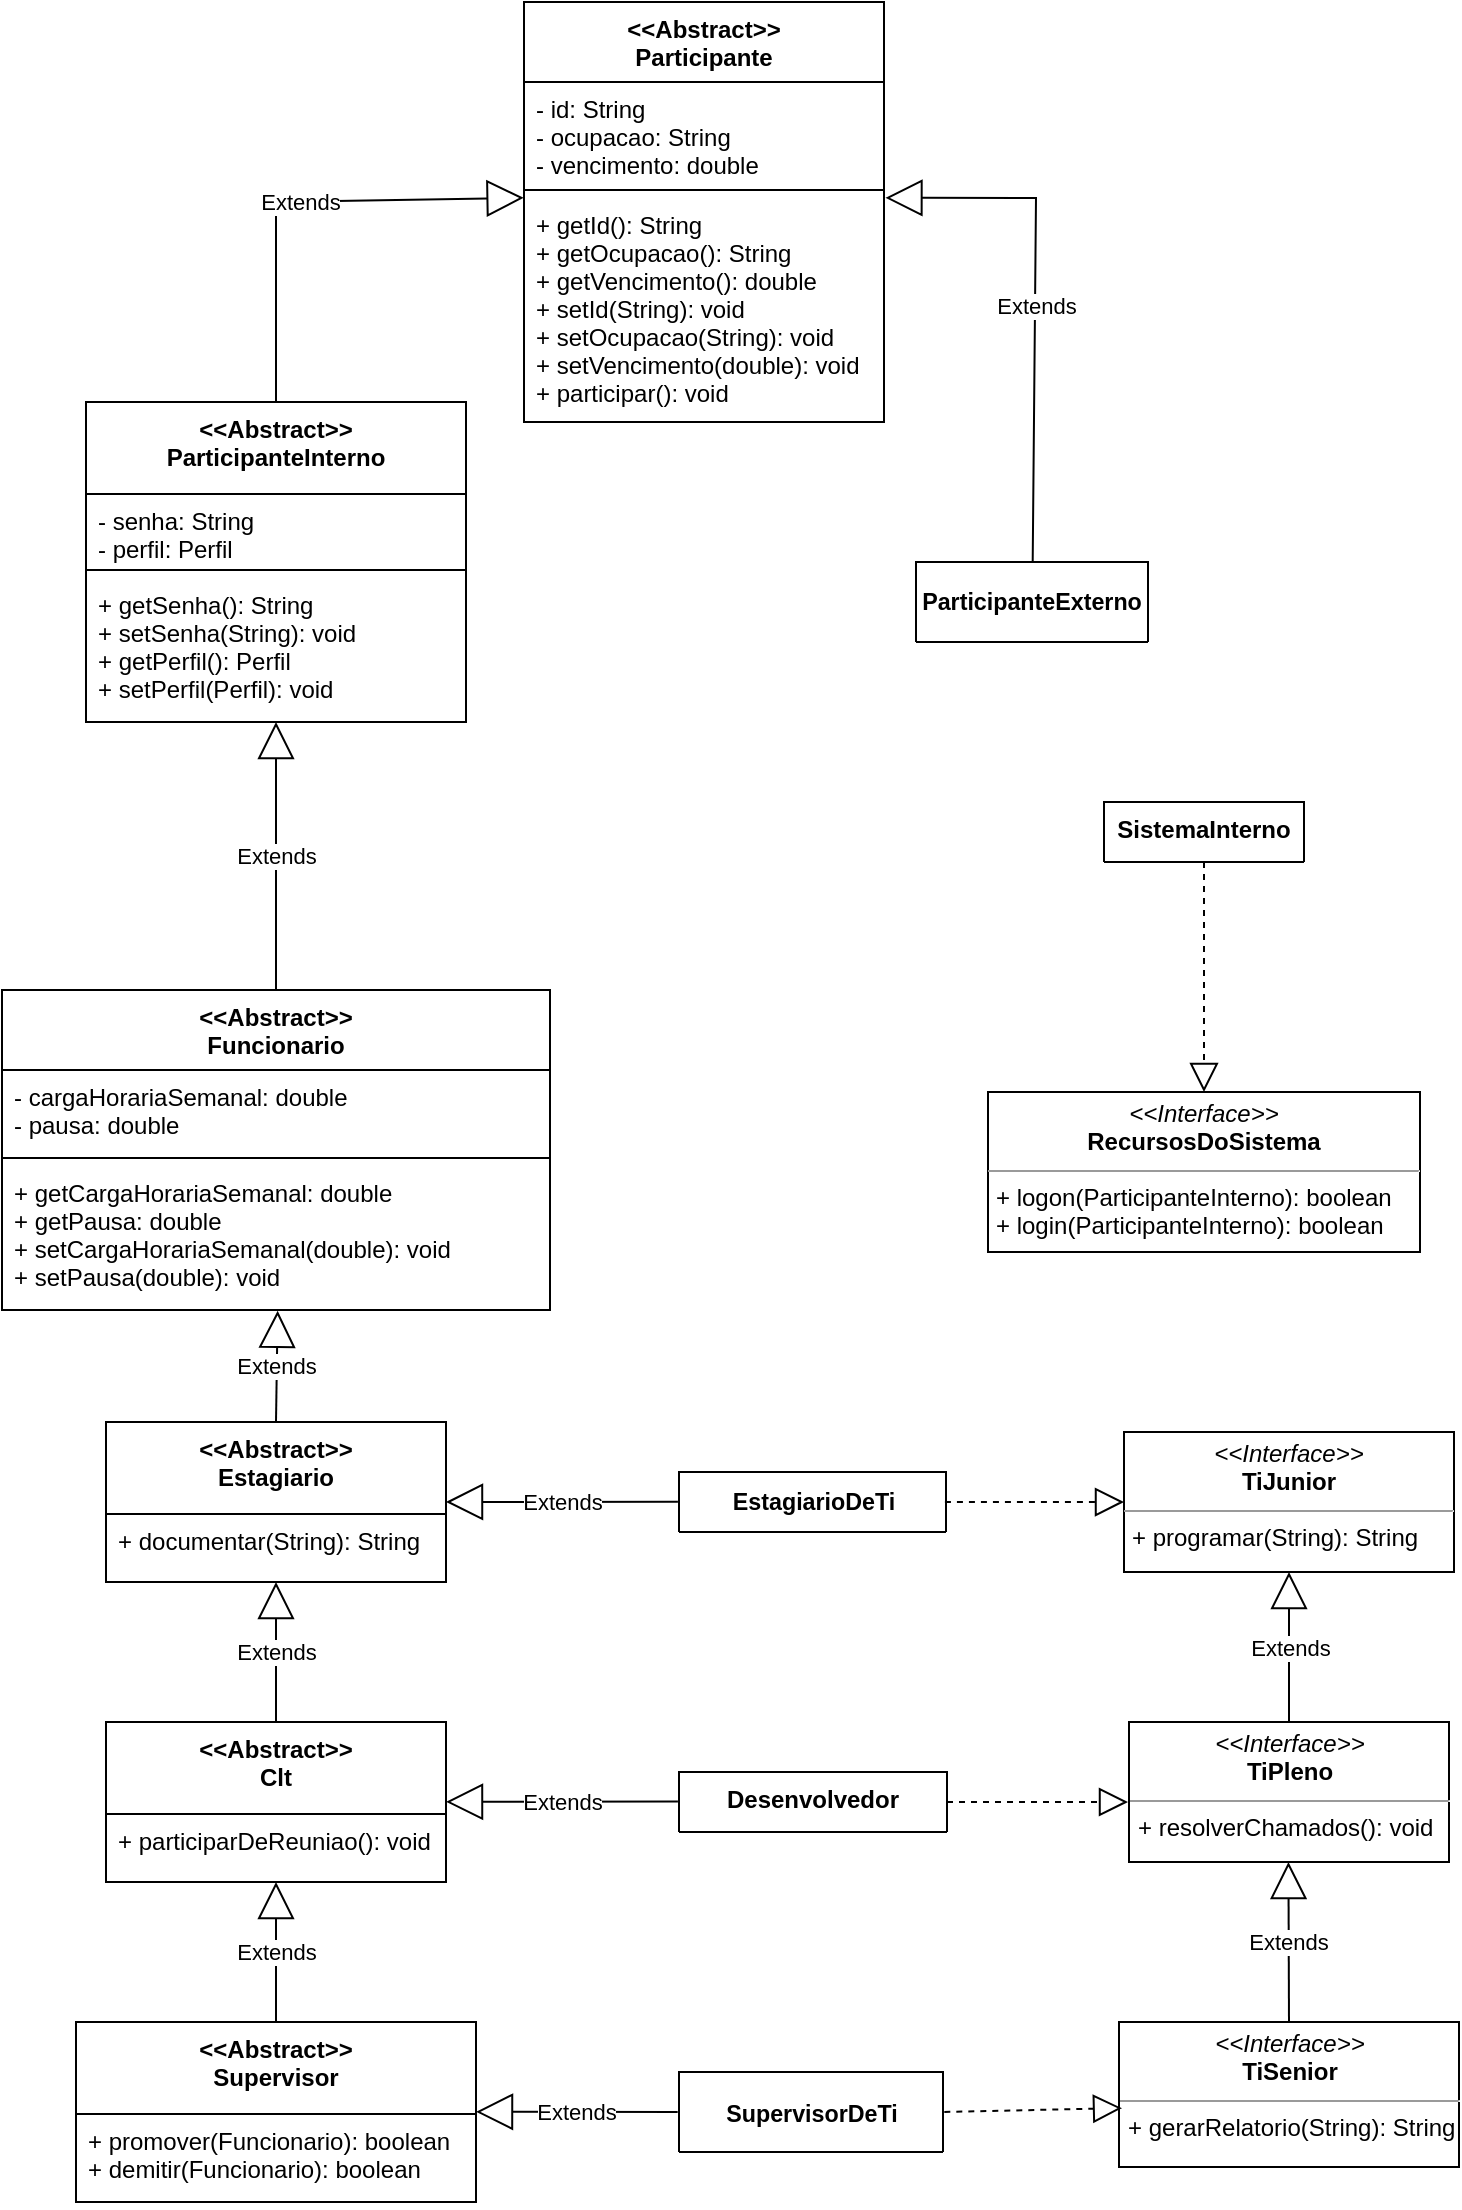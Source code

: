 <mxfile version="20.8.16" type="device"><diagram name="Página-1" id="Página-1"><mxGraphModel dx="1418" dy="838" grid="1" gridSize="10" guides="1" tooltips="1" connect="1" arrows="1" fold="1" page="1" pageScale="1" pageWidth="827" pageHeight="1169" math="0" shadow="0"><root><mxCell id="0"/><mxCell id="1" parent="0"/><UserObject label="&lt;div style=&quot;&quot;&gt;&lt;span style=&quot;font-size: 11.64px;&quot;&gt;&lt;b&gt;ParticipanteExterno&lt;/b&gt;&lt;/span&gt;&lt;/div&gt;" tags="Background" id="7"><mxCell style="verticalAlign=middle;align=center;vsdxID=5;fillColor=#ffffff;gradientColor=none;shape=stencil(UzV2Ls5ILEhVNTIoLinKz04tz0wpyVA1dlE1MsrMy0gtyiwBslSNXVWNndPyi1LTi/JL81Ig/IJEkEoQKze/DGRCBUSfAUiHkUElhGdoAOG7QZTmZObhVIpHIcwUMpSiOQDIQDg8LTMnB+JvuDwVfEWKC9BsBzLQgxkoBIkiY1cA);strokeColor=#000000;spacingTop=-3;spacingBottom=-3;spacingLeft=-3;spacingRight=-3;points=[];labelBackgroundColor=none;rounded=0;html=1;whiteSpace=wrap;" parent="1" vertex="1"><mxGeometry x="554" y="280" width="116" height="40" as="geometry"/></mxCell></UserObject><mxCell id="18" parent="1" vertex="1"><mxGeometry x="416.5" y="570" as="geometry"/></mxCell><mxCell id="uLGphYnBeGPU7LkEW4Xn-29" value="&lt;&lt;Abstract&gt;&gt;&#10;Participante" style="swimlane;fontStyle=1;align=center;verticalAlign=top;childLayout=stackLayout;horizontal=1;startSize=40;horizontalStack=0;resizeParent=1;resizeParentMax=0;resizeLast=0;collapsible=1;marginBottom=0;" parent="1" vertex="1"><mxGeometry x="358" width="180" height="210" as="geometry"/></mxCell><mxCell id="uLGphYnBeGPU7LkEW4Xn-30" value="- id: String&#10;- ocupacao: String&#10;- vencimento: double" style="text;strokeColor=none;fillColor=none;align=left;verticalAlign=top;spacingLeft=4;spacingRight=4;overflow=hidden;rotatable=0;points=[[0,0.5],[1,0.5]];portConstraint=eastwest;" parent="uLGphYnBeGPU7LkEW4Xn-29" vertex="1"><mxGeometry y="40" width="180" height="50" as="geometry"/></mxCell><mxCell id="uLGphYnBeGPU7LkEW4Xn-31" value="" style="line;strokeWidth=1;fillColor=none;align=left;verticalAlign=middle;spacingTop=-1;spacingLeft=3;spacingRight=3;rotatable=0;labelPosition=right;points=[];portConstraint=eastwest;strokeColor=inherit;" parent="uLGphYnBeGPU7LkEW4Xn-29" vertex="1"><mxGeometry y="90" width="180" height="8" as="geometry"/></mxCell><mxCell id="uLGphYnBeGPU7LkEW4Xn-32" value="+ getId(): String&#10;+ getOcupacao(): String&#10;+ getVencimento(): double&#10;+ setId(String): void&#10;+ setOcupacao(String): void&#10;+ setVencimento(double): void&#10;+ participar(): void" style="text;strokeColor=none;fillColor=none;align=left;verticalAlign=top;spacingLeft=4;spacingRight=4;overflow=hidden;rotatable=0;points=[[0,0.5],[1,0.5]];portConstraint=eastwest;" parent="uLGphYnBeGPU7LkEW4Xn-29" vertex="1"><mxGeometry y="98" width="180" height="112" as="geometry"/></mxCell><mxCell id="uLGphYnBeGPU7LkEW4Xn-45" value="SistemaInterno" style="swimlane;fontStyle=1;align=center;verticalAlign=top;childLayout=stackLayout;horizontal=1;startSize=40;horizontalStack=0;resizeParent=1;resizeParentMax=0;resizeLast=0;collapsible=1;marginBottom=0;" parent="1" vertex="1"><mxGeometry x="648" y="400" width="100" height="30" as="geometry"/></mxCell><mxCell id="h6HXLUseZMZKks0XLgMp-23" value="&lt;&lt;Abstract&gt;&gt;&#10;ParticipanteInterno" style="swimlane;fontStyle=1;align=center;verticalAlign=top;childLayout=stackLayout;horizontal=1;startSize=46;horizontalStack=0;resizeParent=1;resizeParentMax=0;resizeLast=0;collapsible=1;marginBottom=0;" parent="1" vertex="1"><mxGeometry x="139" y="200" width="190" height="160" as="geometry"/></mxCell><mxCell id="h6HXLUseZMZKks0XLgMp-24" value="- senha: String&#10;- perfil: Perfil" style="text;strokeColor=none;fillColor=none;align=left;verticalAlign=top;spacingLeft=4;spacingRight=4;overflow=hidden;rotatable=0;points=[[0,0.5],[1,0.5]];portConstraint=eastwest;" parent="h6HXLUseZMZKks0XLgMp-23" vertex="1"><mxGeometry y="46" width="190" height="34" as="geometry"/></mxCell><mxCell id="h6HXLUseZMZKks0XLgMp-25" value="" style="line;strokeWidth=1;fillColor=none;align=left;verticalAlign=middle;spacingTop=-1;spacingLeft=3;spacingRight=3;rotatable=0;labelPosition=right;points=[];portConstraint=eastwest;strokeColor=inherit;" parent="h6HXLUseZMZKks0XLgMp-23" vertex="1"><mxGeometry y="80" width="190" height="8" as="geometry"/></mxCell><mxCell id="h6HXLUseZMZKks0XLgMp-26" value="+ getSenha(): String&#10;+ setSenha(String): void&#10;+ getPerfil(): Perfil&#10;+ setPerfil(Perfil): void" style="text;strokeColor=none;fillColor=none;align=left;verticalAlign=top;spacingLeft=4;spacingRight=4;overflow=hidden;rotatable=0;points=[[0,0.5],[1,0.5]];portConstraint=eastwest;" parent="h6HXLUseZMZKks0XLgMp-23" vertex="1"><mxGeometry y="88" width="190" height="72" as="geometry"/></mxCell><mxCell id="h6HXLUseZMZKks0XLgMp-27" value="&lt;&lt;Abstract&gt;&gt;&#10;Funcionario" style="swimlane;fontStyle=1;align=center;verticalAlign=top;childLayout=stackLayout;horizontal=1;startSize=40;horizontalStack=0;resizeParent=1;resizeParentMax=0;resizeLast=0;collapsible=1;marginBottom=0;" parent="1" vertex="1"><mxGeometry x="97" y="494" width="274" height="160" as="geometry"/></mxCell><mxCell id="h6HXLUseZMZKks0XLgMp-28" value="- cargaHorariaSemanal: double&#10;- pausa: double" style="text;strokeColor=none;fillColor=none;align=left;verticalAlign=top;spacingLeft=4;spacingRight=4;overflow=hidden;rotatable=0;points=[[0,0.5],[1,0.5]];portConstraint=eastwest;" parent="h6HXLUseZMZKks0XLgMp-27" vertex="1"><mxGeometry y="40" width="274" height="40" as="geometry"/></mxCell><mxCell id="h6HXLUseZMZKks0XLgMp-29" value="" style="line;strokeWidth=1;fillColor=none;align=left;verticalAlign=middle;spacingTop=-1;spacingLeft=3;spacingRight=3;rotatable=0;labelPosition=right;points=[];portConstraint=eastwest;strokeColor=inherit;" parent="h6HXLUseZMZKks0XLgMp-27" vertex="1"><mxGeometry y="80" width="274" height="8" as="geometry"/></mxCell><mxCell id="h6HXLUseZMZKks0XLgMp-30" value="+ getCargaHorariaSemanal: double&#10;+ getPausa: double&#10;+ setCargaHorariaSemanal(double): void&#10;+ setPausa(double): void" style="text;strokeColor=none;fillColor=none;align=left;verticalAlign=top;spacingLeft=4;spacingRight=4;overflow=hidden;rotatable=0;points=[[0,0.5],[1,0.5]];portConstraint=eastwest;" parent="h6HXLUseZMZKks0XLgMp-27" vertex="1"><mxGeometry y="88" width="274" height="72" as="geometry"/></mxCell><mxCell id="h6HXLUseZMZKks0XLgMp-41" value="Extends" style="endArrow=block;endSize=16;endFill=0;html=1;rounded=0;exitX=0.5;exitY=0;exitDx=0;exitDy=0;entryX=-0.001;entryY=-0.001;entryDx=0;entryDy=0;entryPerimeter=0;" parent="1" source="h6HXLUseZMZKks0XLgMp-23" target="uLGphYnBeGPU7LkEW4Xn-32" edge="1"><mxGeometry width="160" relative="1" as="geometry"><mxPoint x="314" y="300" as="sourcePoint"/><mxPoint x="474" y="300" as="targetPoint"/><Array as="points"><mxPoint x="234" y="100"/></Array></mxGeometry></mxCell><mxCell id="h6HXLUseZMZKks0XLgMp-43" value="Extends" style="endArrow=block;endSize=16;endFill=0;html=1;rounded=0;exitX=0.5;exitY=0;exitDx=0;exitDy=0;entryX=0.5;entryY=1;entryDx=0;entryDy=0;entryPerimeter=0;" parent="1" source="h6HXLUseZMZKks0XLgMp-27" target="h6HXLUseZMZKks0XLgMp-26" edge="1"><mxGeometry width="160" relative="1" as="geometry"><mxPoint x="314" y="550" as="sourcePoint"/><mxPoint x="474" y="550" as="targetPoint"/></mxGeometry></mxCell><mxCell id="h6HXLUseZMZKks0XLgMp-52" value="Extends" style="endArrow=block;endSize=16;endFill=0;html=1;rounded=0;entryX=1.004;entryY=-0.001;entryDx=0;entryDy=0;entryPerimeter=0;exitX=0.503;exitY=0;exitDx=0;exitDy=0;exitPerimeter=0;" parent="1" source="7" target="uLGphYnBeGPU7LkEW4Xn-32" edge="1"><mxGeometry width="160" relative="1" as="geometry"><mxPoint x="344" y="230" as="sourcePoint"/><mxPoint x="504" y="230" as="targetPoint"/><Array as="points"><mxPoint x="614" y="98"/></Array></mxGeometry></mxCell><mxCell id="hCsbKCHR1YoaGnMRs1l9-19" value="&lt;p style=&quot;margin:0px;margin-top:4px;text-align:center;&quot;&gt;&lt;i&gt;&amp;lt;&amp;lt;Interface&amp;gt;&amp;gt;&lt;/i&gt;&lt;br&gt;&lt;b style=&quot;border-color: var(--border-color);&quot;&gt;RecursosDoSistema&lt;/b&gt;&lt;br&gt;&lt;/p&gt;&lt;hr size=&quot;1&quot;&gt;&lt;p style=&quot;margin:0px;margin-left:4px;&quot;&gt;+ logon(ParticipanteInterno): boolean&lt;br style=&quot;border-color: var(--border-color); padding: 0px; margin: 0px;&quot;&gt;+ login(ParticipanteInterno): boolean&lt;/p&gt;" style="verticalAlign=top;align=left;overflow=fill;fontSize=12;fontFamily=Helvetica;html=1;" parent="1" vertex="1"><mxGeometry x="590" y="545" width="216" height="80" as="geometry"/></mxCell><mxCell id="hCsbKCHR1YoaGnMRs1l9-20" value="" style="endArrow=block;dashed=1;endFill=0;endSize=12;html=1;rounded=0;exitX=0.5;exitY=1;exitDx=0;exitDy=0;entryX=0.5;entryY=0;entryDx=0;entryDy=0;" parent="1" source="uLGphYnBeGPU7LkEW4Xn-45" target="hCsbKCHR1YoaGnMRs1l9-19" edge="1"><mxGeometry width="160" relative="1" as="geometry"><mxPoint x="576" y="555" as="sourcePoint"/><mxPoint x="736" y="555" as="targetPoint"/></mxGeometry></mxCell><mxCell id="Y8XL97MJvDXhvkn5U1NX-22" value="&lt;p style=&quot;margin:0px;margin-top:4px;text-align:center;&quot;&gt;&lt;i&gt;&amp;lt;&amp;lt;Interface&amp;gt;&amp;gt;&lt;/i&gt;&lt;br&gt;&lt;b&gt;TiJunior&lt;/b&gt;&lt;/p&gt;&lt;hr size=&quot;1&quot;&gt;&lt;p style=&quot;margin:0px;margin-left:4px;&quot;&gt;+ programar(String): String&lt;/p&gt;" style="verticalAlign=top;align=left;overflow=fill;fontSize=12;fontFamily=Helvetica;html=1;" parent="1" vertex="1"><mxGeometry x="658" y="715" width="165" height="70" as="geometry"/></mxCell><mxCell id="Y8XL97MJvDXhvkn5U1NX-23" value="&lt;p style=&quot;margin:0px;margin-top:4px;text-align:center;&quot;&gt;&lt;i&gt;&amp;lt;&amp;lt;Interface&amp;gt;&amp;gt;&lt;/i&gt;&lt;br&gt;&lt;b&gt;TiPleno&lt;/b&gt;&lt;/p&gt;&lt;hr size=&quot;1&quot;&gt;&lt;p style=&quot;margin:0px;margin-left:4px;&quot;&gt;&lt;/p&gt;&lt;p style=&quot;margin:0px;margin-left:4px;&quot;&gt;+ resolverChamados(): void&lt;br&gt;&lt;/p&gt;" style="verticalAlign=top;align=left;overflow=fill;fontSize=12;fontFamily=Helvetica;html=1;" parent="1" vertex="1"><mxGeometry x="660.5" y="860" width="160" height="70" as="geometry"/></mxCell><mxCell id="Y8XL97MJvDXhvkn5U1NX-30" value="&lt;p style=&quot;margin:0px;margin-top:4px;text-align:center;&quot;&gt;&lt;i&gt;&amp;lt;&amp;lt;Interface&amp;gt;&amp;gt;&lt;/i&gt;&lt;br&gt;&lt;b&gt;TiSenior&lt;/b&gt;&lt;/p&gt;&lt;hr size=&quot;1&quot;&gt;&lt;p style=&quot;margin:0px;margin-left:4px;&quot;&gt;&lt;/p&gt;&lt;p style=&quot;margin:0px;margin-left:4px;&quot;&gt;+ gerarRelatorio(String): String&lt;/p&gt;" style="verticalAlign=top;align=left;overflow=fill;fontSize=12;fontFamily=Helvetica;html=1;" parent="1" vertex="1"><mxGeometry x="655.5" y="1010" width="170" height="72.5" as="geometry"/></mxCell><UserObject label="&lt;div style=&quot;&quot;&gt;&lt;span style=&quot;font-size: 11.64px;&quot;&gt;&lt;b&gt;EstagiarioDeTi&lt;/b&gt;&lt;/span&gt;&lt;/div&gt;" tags="Background" id="Ywly25DyVCH7aD71ejlT-20"><mxCell style="verticalAlign=middle;align=center;vsdxID=13;fillColor=#ffffff;gradientColor=none;shape=stencil(UzV2Ls5ILEhVNTIoLinKz04tz0wpyVA1dlE1MsrMy0gtyiwBslSNXVWNndPyi1LTi/JL81Ig/IJEkEoQKze/DGRCBUSfAUiHkUElhGdoAOG7QZTmZObhVIpHIcwUMpSiOQDIQDg8LTMnB+JvuDwVfEWKC9BsBzLQgxkoBIkiY1cA);strokeColor=#000000;spacingTop=-3;spacingBottom=-3;spacingLeft=-3;spacingRight=-3;points=[];labelBackgroundColor=none;rounded=0;html=1;whiteSpace=wrap;" parent="1" vertex="1"><mxGeometry x="435.5" y="735" width="133.5" height="30" as="geometry"/></mxCell></UserObject><mxCell id="Ywly25DyVCH7aD71ejlT-21" value="Desenvolvedor" style="swimlane;fontStyle=1;align=center;verticalAlign=top;childLayout=stackLayout;horizontal=1;startSize=30;horizontalStack=0;resizeParent=1;resizeParentMax=0;resizeLast=0;collapsible=1;marginBottom=0;" parent="1" vertex="1"><mxGeometry x="435.5" y="885" width="134" height="30" as="geometry"><mxRectangle x="133" y="800" width="60" height="30" as="alternateBounds"/></mxGeometry></mxCell><UserObject label="&lt;div style=&quot;font-size: 1px&quot;&gt;&lt;font style=&quot;font-size:11.64px;font-family:Helvetica;color:#000000;direction:ltr;letter-spacing:0px;line-height:120%;opacity:1&quot;&gt;&lt;b&gt;SupervisorDeTi&lt;/b&gt;&lt;/font&gt;&lt;/div&gt;" tags="Background" id="Ywly25DyVCH7aD71ejlT-22"><mxCell style="verticalAlign=middle;align=center;vsdxID=8;fillColor=#ffffff;gradientColor=none;shape=stencil(UzV2Ls5ILEhVNTIoLinKz04tz0wpyVA1dlE1MsrMy0gtyiwBslSNXVWNndPyi1LTi/JL81Ig/IJEkEoQKze/DGRCBUSfAUiHkUElhGdoAOG7QZTmZObhVIpHIcwUMpSiOQDIQDg8LTMnB+JvuDwVfEWKC9BsBzLQgxkoBIkiY1cA);strokeColor=#000000;spacingTop=-3;spacingBottom=-3;spacingLeft=-3;spacingRight=-3;points=[];labelBackgroundColor=none;rounded=0;html=1;whiteSpace=wrap;" parent="1" vertex="1"><mxGeometry x="435.5" y="1035" width="132" height="40" as="geometry"/></mxCell></UserObject><mxCell id="Ywly25DyVCH7aD71ejlT-42" value="&lt;&lt;Abstract&gt;&gt;&#10;Estagiario" style="swimlane;fontStyle=1;align=center;verticalAlign=top;childLayout=stackLayout;horizontal=1;startSize=46;horizontalStack=0;resizeParent=1;resizeParentMax=0;resizeLast=0;collapsible=1;marginBottom=0;" parent="1" vertex="1"><mxGeometry x="149" y="710" width="170" height="80" as="geometry"/></mxCell><mxCell id="Ywly25DyVCH7aD71ejlT-45" value="+ documentar(String): String" style="text;strokeColor=none;fillColor=none;align=left;verticalAlign=top;spacingLeft=4;spacingRight=4;overflow=hidden;rotatable=0;points=[[0,0.5],[1,0.5]];portConstraint=eastwest;" parent="Ywly25DyVCH7aD71ejlT-42" vertex="1"><mxGeometry y="46" width="170" height="34" as="geometry"/></mxCell><mxCell id="Ywly25DyVCH7aD71ejlT-46" value="&lt;&lt;Abstract&gt;&gt;&#10;Clt" style="swimlane;fontStyle=1;align=center;verticalAlign=top;childLayout=stackLayout;horizontal=1;startSize=46;horizontalStack=0;resizeParent=1;resizeParentMax=0;resizeLast=0;collapsible=1;marginBottom=0;" parent="1" vertex="1"><mxGeometry x="149" y="860" width="170" height="80" as="geometry"/></mxCell><mxCell id="Ywly25DyVCH7aD71ejlT-47" value="+ participarDeReuniao(): void" style="text;strokeColor=none;fillColor=none;align=left;verticalAlign=top;spacingLeft=4;spacingRight=4;overflow=hidden;rotatable=0;points=[[0,0.5],[1,0.5]];portConstraint=eastwest;" parent="Ywly25DyVCH7aD71ejlT-46" vertex="1"><mxGeometry y="46" width="170" height="34" as="geometry"/></mxCell><mxCell id="Ywly25DyVCH7aD71ejlT-48" value="&lt;&lt;Abstract&gt;&gt;&#10;Supervisor" style="swimlane;fontStyle=1;align=center;verticalAlign=top;childLayout=stackLayout;horizontal=1;startSize=46;horizontalStack=0;resizeParent=1;resizeParentMax=0;resizeLast=0;collapsible=1;marginBottom=0;" parent="1" vertex="1"><mxGeometry x="134" y="1010" width="200" height="90" as="geometry"/></mxCell><mxCell id="Ywly25DyVCH7aD71ejlT-49" value="+ promover(Funcionario): boolean&#10;+ demitir(Funcionario): boolean" style="text;strokeColor=none;fillColor=none;align=left;verticalAlign=top;spacingLeft=4;spacingRight=4;overflow=hidden;rotatable=0;points=[[0,0.5],[1,0.5]];portConstraint=eastwest;" parent="Ywly25DyVCH7aD71ejlT-48" vertex="1"><mxGeometry y="46" width="200" height="44" as="geometry"/></mxCell><mxCell id="Ywly25DyVCH7aD71ejlT-50" value="Extends" style="endArrow=block;endSize=16;endFill=0;html=1;rounded=0;entryX=0.5;entryY=1;entryDx=0;entryDy=0;exitX=0.5;exitY=0;exitDx=0;exitDy=0;" parent="1" source="Y8XL97MJvDXhvkn5U1NX-23" target="Y8XL97MJvDXhvkn5U1NX-22" edge="1"><mxGeometry width="160" relative="1" as="geometry"><mxPoint x="-93" y="1277.5" as="sourcePoint"/><mxPoint x="67" y="1277.5" as="targetPoint"/></mxGeometry></mxCell><mxCell id="Ywly25DyVCH7aD71ejlT-53" value="Extends" style="endArrow=block;endSize=16;endFill=0;html=1;rounded=0;exitX=0.5;exitY=0;exitDx=0;exitDy=0;entryX=0.503;entryY=1.005;entryDx=0;entryDy=0;entryPerimeter=0;" parent="1" source="Ywly25DyVCH7aD71ejlT-42" target="h6HXLUseZMZKks0XLgMp-30" edge="1"><mxGeometry width="160" relative="1" as="geometry"><mxPoint x="247" y="730" as="sourcePoint"/><mxPoint x="407" y="730" as="targetPoint"/></mxGeometry></mxCell><mxCell id="Ywly25DyVCH7aD71ejlT-54" value="Extends" style="endArrow=block;endSize=16;endFill=0;html=1;rounded=0;exitX=0.5;exitY=0;exitDx=0;exitDy=0;entryX=0.5;entryY=1;entryDx=0;entryDy=0;entryPerimeter=0;" parent="1" source="Ywly25DyVCH7aD71ejlT-46" target="Ywly25DyVCH7aD71ejlT-45" edge="1"><mxGeometry width="160" relative="1" as="geometry"><mxPoint x="237" y="880" as="sourcePoint"/><mxPoint x="397" y="880" as="targetPoint"/></mxGeometry></mxCell><mxCell id="Ywly25DyVCH7aD71ejlT-55" value="Extends" style="endArrow=block;endSize=16;endFill=0;html=1;rounded=0;exitX=0.5;exitY=0;exitDx=0;exitDy=0;entryX=0.5;entryY=1;entryDx=0;entryDy=0;entryPerimeter=0;" parent="1" source="Ywly25DyVCH7aD71ejlT-48" target="Ywly25DyVCH7aD71ejlT-47" edge="1"><mxGeometry width="160" relative="1" as="geometry"><mxPoint x="227" y="890" as="sourcePoint"/><mxPoint x="387" y="890" as="targetPoint"/></mxGeometry></mxCell><mxCell id="Ywly25DyVCH7aD71ejlT-62" value="Extends" style="endArrow=block;endSize=16;endFill=0;html=1;rounded=0;exitX=-0.004;exitY=0.497;exitDx=0;exitDy=0;exitPerimeter=0;entryX=1;entryY=0.5;entryDx=0;entryDy=0;" parent="1" source="Ywly25DyVCH7aD71ejlT-20" target="Ywly25DyVCH7aD71ejlT-42" edge="1"><mxGeometry width="160" relative="1" as="geometry"><mxPoint x="217" y="940" as="sourcePoint"/><mxPoint x="377" y="940" as="targetPoint"/></mxGeometry></mxCell><mxCell id="Ywly25DyVCH7aD71ejlT-63" value="Extends" style="endArrow=block;endSize=16;endFill=0;html=1;rounded=0;exitX=-0.004;exitY=0.497;exitDx=0;exitDy=0;exitPerimeter=0;entryX=1;entryY=0.5;entryDx=0;entryDy=0;" parent="1" edge="1"><mxGeometry width="160" relative="1" as="geometry"><mxPoint x="434.966" y="899.8" as="sourcePoint"/><mxPoint x="319" y="899.89" as="targetPoint"/></mxGeometry></mxCell><mxCell id="Ywly25DyVCH7aD71ejlT-64" value="Extends" style="endArrow=block;endSize=16;endFill=0;html=1;rounded=0;exitX=-0.005;exitY=0.501;exitDx=0;exitDy=0;exitPerimeter=0;entryX=1;entryY=0.5;entryDx=0;entryDy=0;" parent="1" source="Ywly25DyVCH7aD71ejlT-22" edge="1"><mxGeometry width="160" relative="1" as="geometry"><mxPoint x="449.966" y="1054.8" as="sourcePoint"/><mxPoint x="334" y="1054.89" as="targetPoint"/></mxGeometry></mxCell><mxCell id="Ywly25DyVCH7aD71ejlT-66" value="" style="endArrow=block;dashed=1;endFill=0;endSize=12;html=1;rounded=0;exitX=0.996;exitY=0.502;exitDx=0;exitDy=0;exitPerimeter=0;entryX=0;entryY=0.5;entryDx=0;entryDy=0;" parent="1" source="Ywly25DyVCH7aD71ejlT-20" target="Y8XL97MJvDXhvkn5U1NX-22" edge="1"><mxGeometry width="160" relative="1" as="geometry"><mxPoint x="417" y="960" as="sourcePoint"/><mxPoint x="577" y="960" as="targetPoint"/></mxGeometry></mxCell><mxCell id="Ywly25DyVCH7aD71ejlT-69" value="" style="endArrow=block;dashed=1;endFill=0;endSize=12;html=1;rounded=0;exitX=1;exitY=0.5;exitDx=0;exitDy=0;" parent="1" source="Ywly25DyVCH7aD71ejlT-21" edge="1"><mxGeometry width="160" relative="1" as="geometry"><mxPoint x="557" y="870" as="sourcePoint"/><mxPoint x="660" y="900" as="targetPoint"/></mxGeometry></mxCell><mxCell id="Ywly25DyVCH7aD71ejlT-70" value="" style="endArrow=block;dashed=1;endFill=0;endSize=12;html=1;rounded=0;exitX=1.005;exitY=0.499;exitDx=0;exitDy=0;exitPerimeter=0;entryX=0.009;entryY=0.594;entryDx=0;entryDy=0;entryPerimeter=0;" parent="1" source="Ywly25DyVCH7aD71ejlT-22" target="Y8XL97MJvDXhvkn5U1NX-30" edge="1"><mxGeometry width="160" relative="1" as="geometry"><mxPoint x="507" y="1050" as="sourcePoint"/><mxPoint x="647" y="1055" as="targetPoint"/></mxGeometry></mxCell><mxCell id="Ywly25DyVCH7aD71ejlT-71" value="Extends" style="endArrow=block;endSize=16;endFill=0;html=1;rounded=0;entryX=0.5;entryY=1;entryDx=0;entryDy=0;exitX=0.5;exitY=0;exitDx=0;exitDy=0;" parent="1" source="Y8XL97MJvDXhvkn5U1NX-30" edge="1"><mxGeometry width="160" relative="1" as="geometry"><mxPoint x="740.22" y="1005.0" as="sourcePoint"/><mxPoint x="740.22" y="930.0" as="targetPoint"/></mxGeometry></mxCell></root></mxGraphModel></diagram></mxfile>